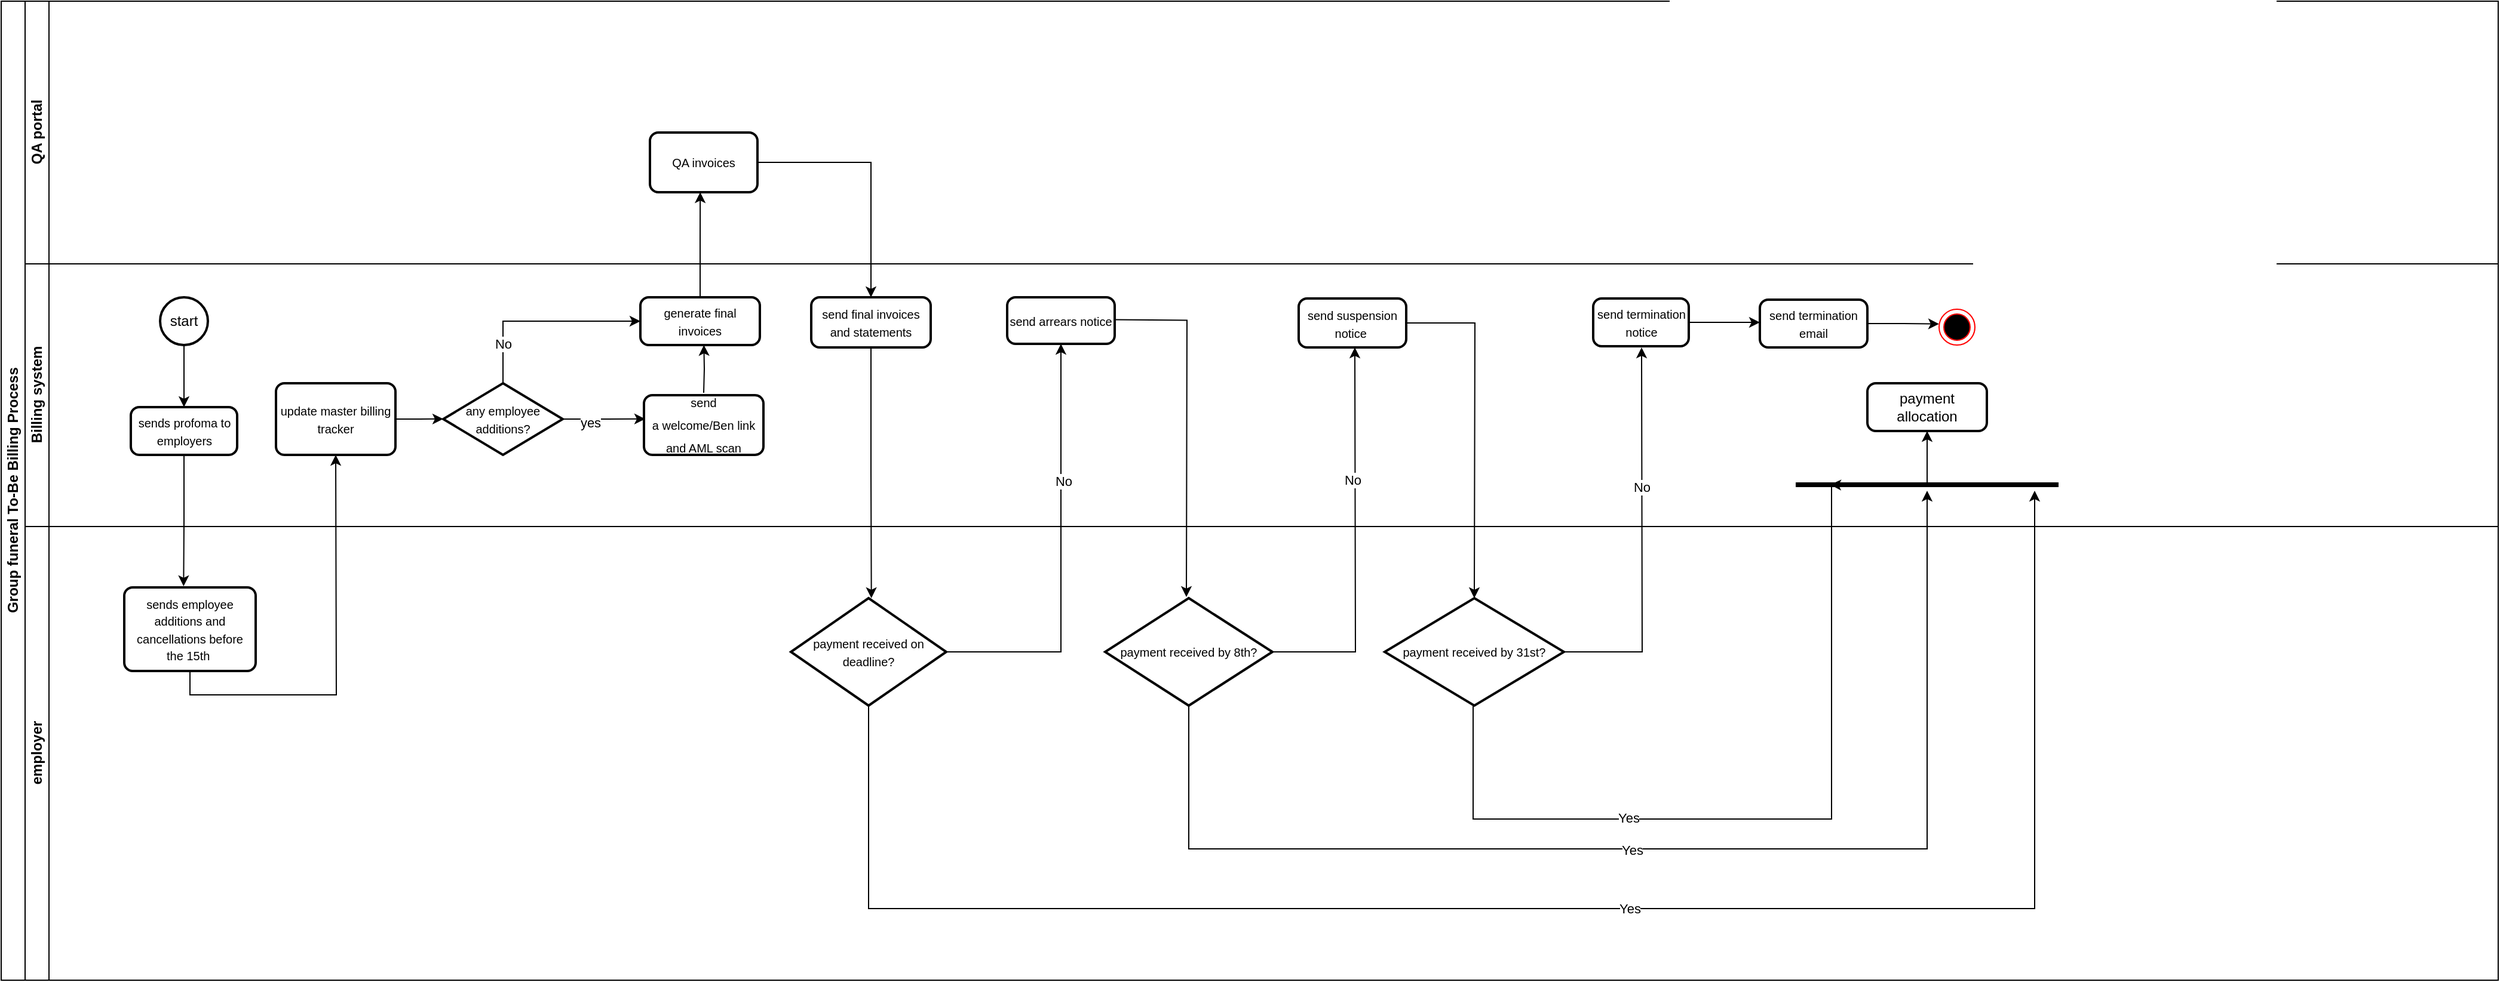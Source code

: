 <mxfile version="26.1.0">
  <diagram id="prtHgNgQTEPvFCAcTncT" name="Page-1">
    <mxGraphModel dx="2442" dy="857" grid="1" gridSize="10" guides="1" tooltips="1" connect="1" arrows="1" fold="1" page="1" pageScale="1" pageWidth="827" pageHeight="1169" math="0" shadow="0">
      <root>
        <mxCell id="0" />
        <mxCell id="1" parent="0" />
        <mxCell id="dNxyNK7c78bLwvsdeMH5-19" value="Group funeral To-Be Billing Process" style="swimlane;html=1;childLayout=stackLayout;resizeParent=1;resizeParentMax=0;horizontal=0;startSize=20;horizontalStack=0;" parent="1" vertex="1">
          <mxGeometry x="-400" y="120" width="2090" height="820" as="geometry" />
        </mxCell>
        <mxCell id="pw43H-0fuYo3hrAkm01h-94" value="QA portal" style="swimlane;html=1;startSize=20;horizontal=0;" vertex="1" parent="dNxyNK7c78bLwvsdeMH5-19">
          <mxGeometry x="20" width="2070" height="220" as="geometry" />
        </mxCell>
        <mxCell id="pw43H-0fuYo3hrAkm01h-101" value="&lt;font style=&quot;font-size: 10px;&quot;&gt;QA invoices&lt;/font&gt;" style="rounded=1;whiteSpace=wrap;html=1;absoluteArcSize=1;arcSize=14;strokeWidth=2;" vertex="1" parent="pw43H-0fuYo3hrAkm01h-94">
          <mxGeometry x="523" y="110" width="90" height="50" as="geometry" />
        </mxCell>
        <mxCell id="dNxyNK7c78bLwvsdeMH5-20" value="Billing system" style="swimlane;html=1;startSize=20;horizontal=0;" parent="dNxyNK7c78bLwvsdeMH5-19" vertex="1">
          <mxGeometry x="20" y="220" width="2070" height="220" as="geometry" />
        </mxCell>
        <mxCell id="pw43H-0fuYo3hrAkm01h-3" style="edgeStyle=orthogonalEdgeStyle;rounded=0;orthogonalLoop=1;jettySize=auto;html=1;exitX=0.5;exitY=1;exitDx=0;exitDy=0;" edge="1" parent="dNxyNK7c78bLwvsdeMH5-20" source="BcFGD0WW04qHaMd6meB6-10">
          <mxGeometry relative="1" as="geometry">
            <mxPoint x="132.667" y="270" as="targetPoint" />
          </mxGeometry>
        </mxCell>
        <mxCell id="BcFGD0WW04qHaMd6meB6-10" value="&lt;span style=&quot;font-family: Aptos, sans-serif;&quot; lang=&quot;EN-US&quot;&gt;&lt;font style=&quot;font-size: 10px;&quot;&gt;sends profoma to employers&lt;/font&gt;&lt;/span&gt;" style="rounded=1;whiteSpace=wrap;html=1;absoluteArcSize=1;arcSize=14;strokeWidth=2;" parent="dNxyNK7c78bLwvsdeMH5-20" vertex="1">
          <mxGeometry x="88.5" y="120" width="89" height="40" as="geometry" />
        </mxCell>
        <mxCell id="pw43H-0fuYo3hrAkm01h-2" style="edgeStyle=orthogonalEdgeStyle;rounded=0;orthogonalLoop=1;jettySize=auto;html=1;exitX=0.5;exitY=1;exitDx=0;exitDy=0;exitPerimeter=0;entryX=0.5;entryY=0;entryDx=0;entryDy=0;" edge="1" parent="dNxyNK7c78bLwvsdeMH5-20" source="BcFGD0WW04qHaMd6meB6-17" target="BcFGD0WW04qHaMd6meB6-10">
          <mxGeometry relative="1" as="geometry" />
        </mxCell>
        <mxCell id="BcFGD0WW04qHaMd6meB6-17" value="start" style="strokeWidth=2;html=1;shape=mxgraph.flowchart.start_2;whiteSpace=wrap;" parent="dNxyNK7c78bLwvsdeMH5-20" vertex="1">
          <mxGeometry x="113" y="28" width="40" height="40" as="geometry" />
        </mxCell>
        <mxCell id="pw43H-0fuYo3hrAkm01h-100" style="edgeStyle=orthogonalEdgeStyle;rounded=0;orthogonalLoop=1;jettySize=auto;html=1;exitX=0.5;exitY=0;exitDx=0;exitDy=0;" edge="1" parent="dNxyNK7c78bLwvsdeMH5-20" source="t0UmOrOMIOyCs7az6NML-20">
          <mxGeometry relative="1" as="geometry">
            <mxPoint x="565.077" y="-60" as="targetPoint" />
          </mxGeometry>
        </mxCell>
        <mxCell id="t0UmOrOMIOyCs7az6NML-20" value="&lt;font style=&quot;font-size: 10px;&quot;&gt;generate final invoices&lt;/font&gt;" style="rounded=1;whiteSpace=wrap;html=1;absoluteArcSize=1;arcSize=14;strokeWidth=2;" parent="dNxyNK7c78bLwvsdeMH5-20" vertex="1">
          <mxGeometry x="515" y="28" width="100" height="40" as="geometry" />
        </mxCell>
        <mxCell id="pw43H-0fuYo3hrAkm01h-62" style="edgeStyle=orthogonalEdgeStyle;rounded=0;orthogonalLoop=1;jettySize=auto;html=1;exitX=0.5;exitY=1;exitDx=0;exitDy=0;" edge="1" parent="dNxyNK7c78bLwvsdeMH5-20" source="t0UmOrOMIOyCs7az6NML-22">
          <mxGeometry relative="1" as="geometry">
            <mxPoint x="708.333" y="280" as="targetPoint" />
            <mxPoint x="708" y="90" as="sourcePoint" />
          </mxGeometry>
        </mxCell>
        <mxCell id="t0UmOrOMIOyCs7az6NML-22" value="&lt;font style=&quot;font-size: 10px;&quot;&gt;send final invoices and statements&lt;/font&gt;" style="rounded=1;whiteSpace=wrap;html=1;absoluteArcSize=1;arcSize=14;strokeWidth=2;" parent="dNxyNK7c78bLwvsdeMH5-20" vertex="1">
          <mxGeometry x="658" y="28" width="100" height="42" as="geometry" />
        </mxCell>
        <mxCell id="pw43H-0fuYo3hrAkm01h-99" style="edgeStyle=orthogonalEdgeStyle;rounded=0;orthogonalLoop=1;jettySize=auto;html=1;exitX=0.5;exitY=0;exitDx=0;exitDy=0;" edge="1" parent="dNxyNK7c78bLwvsdeMH5-20">
          <mxGeometry relative="1" as="geometry">
            <mxPoint x="568.154" y="68" as="targetPoint" />
            <mxPoint x="568" y="108" as="sourcePoint" />
          </mxGeometry>
        </mxCell>
        <mxCell id="pw43H-0fuYo3hrAkm01h-11" value="&lt;span style=&quot;line-height: 150%; font-family: Aptos, sans-serif;&quot; lang=&quot;EN-US&quot;&gt;&lt;font style=&quot;font-size: 10px;&quot;&gt;send&lt;br/&gt;a welcome/Ben link and AML scan&lt;/font&gt;&lt;/span&gt;" style="rounded=1;whiteSpace=wrap;html=1;absoluteArcSize=1;arcSize=14;strokeWidth=2;" vertex="1" parent="dNxyNK7c78bLwvsdeMH5-20">
          <mxGeometry x="518" y="110" width="100" height="50" as="geometry" />
        </mxCell>
        <mxCell id="pw43H-0fuYo3hrAkm01h-18" style="edgeStyle=orthogonalEdgeStyle;rounded=0;orthogonalLoop=1;jettySize=auto;html=1;exitX=1;exitY=0.25;exitDx=0;exitDy=0;" edge="1" parent="dNxyNK7c78bLwvsdeMH5-20">
          <mxGeometry relative="1" as="geometry">
            <mxPoint x="972" y="279" as="targetPoint" />
            <mxPoint x="912" y="46.75" as="sourcePoint" />
          </mxGeometry>
        </mxCell>
        <mxCell id="t0UmOrOMIOyCs7az6NML-33" value="&lt;font style=&quot;font-size: 10px;&quot;&gt;send arrears notice&lt;/font&gt;" style="rounded=1;whiteSpace=wrap;html=1;absoluteArcSize=1;arcSize=14;strokeWidth=2;" parent="dNxyNK7c78bLwvsdeMH5-20" vertex="1">
          <mxGeometry x="822" y="28" width="90" height="39" as="geometry" />
        </mxCell>
        <mxCell id="pw43H-0fuYo3hrAkm01h-26" style="edgeStyle=orthogonalEdgeStyle;rounded=0;orthogonalLoop=1;jettySize=auto;html=1;exitX=1;exitY=0.5;exitDx=0;exitDy=0;" edge="1" parent="dNxyNK7c78bLwvsdeMH5-20" source="t0UmOrOMIOyCs7az6NML-44">
          <mxGeometry relative="1" as="geometry">
            <mxPoint x="1213" y="280" as="targetPoint" />
          </mxGeometry>
        </mxCell>
        <mxCell id="t0UmOrOMIOyCs7az6NML-44" value="&lt;font style=&quot;font-size: 10px;&quot;&gt;send suspension notice&amp;nbsp;&lt;/font&gt;" style="rounded=1;whiteSpace=wrap;html=1;absoluteArcSize=1;arcSize=14;strokeWidth=2;" parent="dNxyNK7c78bLwvsdeMH5-20" vertex="1">
          <mxGeometry x="1066" y="29" width="90" height="41" as="geometry" />
        </mxCell>
        <mxCell id="pw43H-0fuYo3hrAkm01h-53" style="edgeStyle=orthogonalEdgeStyle;rounded=0;orthogonalLoop=1;jettySize=auto;html=1;exitX=1;exitY=0.5;exitDx=0;exitDy=0;" edge="1" parent="dNxyNK7c78bLwvsdeMH5-20" source="t0UmOrOMIOyCs7az6NML-50">
          <mxGeometry relative="1" as="geometry">
            <mxPoint x="1452" y="49" as="targetPoint" />
          </mxGeometry>
        </mxCell>
        <mxCell id="t0UmOrOMIOyCs7az6NML-50" value="&lt;font style=&quot;font-size: 10px;&quot;&gt;send termination notice&lt;/font&gt;" style="rounded=1;whiteSpace=wrap;html=1;absoluteArcSize=1;arcSize=14;strokeWidth=2;" parent="dNxyNK7c78bLwvsdeMH5-20" vertex="1">
          <mxGeometry x="1312.5" y="29" width="80" height="40" as="geometry" />
        </mxCell>
        <mxCell id="pw43H-0fuYo3hrAkm01h-52" style="edgeStyle=orthogonalEdgeStyle;rounded=0;orthogonalLoop=1;jettySize=auto;html=1;" edge="1" parent="dNxyNK7c78bLwvsdeMH5-20" source="pw43H-0fuYo3hrAkm01h-51">
          <mxGeometry relative="1" as="geometry">
            <mxPoint x="1592" y="140" as="targetPoint" />
          </mxGeometry>
        </mxCell>
        <mxCell id="pw43H-0fuYo3hrAkm01h-51" value="" style="line;strokeWidth=4;html=1;perimeter=backbonePerimeter;points=[];outlineConnect=0;" vertex="1" parent="dNxyNK7c78bLwvsdeMH5-20">
          <mxGeometry x="1482" y="180" width="220" height="10" as="geometry" />
        </mxCell>
        <mxCell id="t0UmOrOMIOyCs7az6NML-61" value="payment allocation" style="rounded=1;whiteSpace=wrap;html=1;absoluteArcSize=1;arcSize=14;strokeWidth=2;" parent="dNxyNK7c78bLwvsdeMH5-20" vertex="1">
          <mxGeometry x="1542" y="100" width="100" height="40" as="geometry" />
        </mxCell>
        <mxCell id="pw43H-0fuYo3hrAkm01h-54" style="edgeStyle=orthogonalEdgeStyle;rounded=0;orthogonalLoop=1;jettySize=auto;html=1;exitX=1;exitY=0.5;exitDx=0;exitDy=0;" edge="1" parent="dNxyNK7c78bLwvsdeMH5-20" source="t0UmOrOMIOyCs7az6NML-60">
          <mxGeometry relative="1" as="geometry">
            <mxPoint x="1602" y="50.333" as="targetPoint" />
          </mxGeometry>
        </mxCell>
        <mxCell id="t0UmOrOMIOyCs7az6NML-60" value="&lt;font style=&quot;font-size: 10px;&quot;&gt;send termination email&lt;/font&gt;" style="rounded=1;whiteSpace=wrap;html=1;absoluteArcSize=1;arcSize=14;strokeWidth=2;" parent="dNxyNK7c78bLwvsdeMH5-20" vertex="1">
          <mxGeometry x="1452" y="30" width="90" height="40" as="geometry" />
        </mxCell>
        <mxCell id="pw43H-0fuYo3hrAkm01h-56" value="" style="ellipse;html=1;shape=endState;fillColor=#000000;strokeColor=#ff0000;" vertex="1" parent="dNxyNK7c78bLwvsdeMH5-20">
          <mxGeometry x="1602" y="38" width="30" height="30" as="geometry" />
        </mxCell>
        <mxCell id="pw43H-0fuYo3hrAkm01h-81" style="edgeStyle=orthogonalEdgeStyle;rounded=0;orthogonalLoop=1;jettySize=auto;html=1;exitX=1;exitY=0.5;exitDx=0;exitDy=0;" edge="1" parent="dNxyNK7c78bLwvsdeMH5-20" source="pw43H-0fuYo3hrAkm01h-8">
          <mxGeometry relative="1" as="geometry">
            <mxPoint x="350" y="129.889" as="targetPoint" />
          </mxGeometry>
        </mxCell>
        <mxCell id="pw43H-0fuYo3hrAkm01h-8" value="&lt;font style=&quot;font-size: 10px;&quot;&gt;update master billing tracker&lt;/font&gt;" style="rounded=1;whiteSpace=wrap;html=1;absoluteArcSize=1;arcSize=14;strokeWidth=2;" vertex="1" parent="dNxyNK7c78bLwvsdeMH5-20">
          <mxGeometry x="210" y="100" width="100" height="60" as="geometry" />
        </mxCell>
        <mxCell id="pw43H-0fuYo3hrAkm01h-67" style="edgeStyle=orthogonalEdgeStyle;rounded=0;orthogonalLoop=1;jettySize=auto;html=1;exitX=0.5;exitY=0;exitDx=0;exitDy=0;exitPerimeter=0;entryX=0;entryY=0.5;entryDx=0;entryDy=0;" edge="1" parent="dNxyNK7c78bLwvsdeMH5-20" source="pw43H-0fuYo3hrAkm01h-66" target="t0UmOrOMIOyCs7az6NML-20">
          <mxGeometry relative="1" as="geometry" />
        </mxCell>
        <mxCell id="pw43H-0fuYo3hrAkm01h-83" value="No" style="edgeLabel;html=1;align=center;verticalAlign=middle;resizable=0;points=[];" vertex="1" connectable="0" parent="pw43H-0fuYo3hrAkm01h-67">
          <mxGeometry x="-0.606" relative="1" as="geometry">
            <mxPoint as="offset" />
          </mxGeometry>
        </mxCell>
        <mxCell id="pw43H-0fuYo3hrAkm01h-79" style="edgeStyle=orthogonalEdgeStyle;rounded=0;orthogonalLoop=1;jettySize=auto;html=1;exitX=1;exitY=0.5;exitDx=0;exitDy=0;exitPerimeter=0;" edge="1" parent="dNxyNK7c78bLwvsdeMH5-20" source="pw43H-0fuYo3hrAkm01h-66">
          <mxGeometry relative="1" as="geometry">
            <mxPoint x="519" y="129.889" as="targetPoint" />
            <mxPoint x="479" y="130" as="sourcePoint" />
          </mxGeometry>
        </mxCell>
        <mxCell id="pw43H-0fuYo3hrAkm01h-82" value="yes" style="edgeLabel;html=1;align=center;verticalAlign=middle;resizable=0;points=[];" vertex="1" connectable="0" parent="pw43H-0fuYo3hrAkm01h-79">
          <mxGeometry x="-0.354" y="-3" relative="1" as="geometry">
            <mxPoint as="offset" />
          </mxGeometry>
        </mxCell>
        <mxCell id="pw43H-0fuYo3hrAkm01h-66" value="&lt;font style=&quot;font-size: 10px;&quot;&gt;any employee additions?&lt;/font&gt;" style="strokeWidth=2;html=1;shape=mxgraph.flowchart.decision;whiteSpace=wrap;" vertex="1" parent="dNxyNK7c78bLwvsdeMH5-20">
          <mxGeometry x="350" y="100" width="100" height="60" as="geometry" />
        </mxCell>
        <mxCell id="dNxyNK7c78bLwvsdeMH5-21" value="employer" style="swimlane;html=1;startSize=20;horizontal=0;" parent="dNxyNK7c78bLwvsdeMH5-19" vertex="1">
          <mxGeometry x="20" y="440" width="2070" height="380" as="geometry" />
        </mxCell>
        <mxCell id="pw43H-0fuYo3hrAkm01h-63" style="edgeStyle=orthogonalEdgeStyle;rounded=0;orthogonalLoop=1;jettySize=auto;html=1;exitX=0.5;exitY=1;exitDx=0;exitDy=0;" edge="1" parent="dNxyNK7c78bLwvsdeMH5-21" source="pw43H-0fuYo3hrAkm01h-4">
          <mxGeometry relative="1" as="geometry">
            <mxPoint x="260" y="-60" as="targetPoint" />
          </mxGeometry>
        </mxCell>
        <mxCell id="pw43H-0fuYo3hrAkm01h-4" value="&lt;font style=&quot;font-size: 10px;&quot;&gt;sends employee&lt;br&gt;additions and &lt;br&gt;cancellations before &lt;br&gt;the 15th&amp;nbsp;&lt;/font&gt;" style="rounded=1;whiteSpace=wrap;html=1;absoluteArcSize=1;arcSize=14;strokeWidth=2;" vertex="1" parent="dNxyNK7c78bLwvsdeMH5-21">
          <mxGeometry x="83" y="51" width="110" height="70" as="geometry" />
        </mxCell>
        <mxCell id="pw43H-0fuYo3hrAkm01h-44" style="edgeStyle=orthogonalEdgeStyle;rounded=0;orthogonalLoop=1;jettySize=auto;html=1;exitX=0.5;exitY=1;exitDx=0;exitDy=0;exitPerimeter=0;" edge="1" parent="dNxyNK7c78bLwvsdeMH5-21" source="t0UmOrOMIOyCs7az6NML-31">
          <mxGeometry relative="1" as="geometry">
            <mxPoint x="1682" y="-30" as="targetPoint" />
            <mxPoint x="706" y="190" as="sourcePoint" />
            <Array as="points">
              <mxPoint x="706" y="320" />
              <mxPoint x="1682" y="320" />
            </Array>
          </mxGeometry>
        </mxCell>
        <mxCell id="pw43H-0fuYo3hrAkm01h-49" value="Yes" style="edgeLabel;html=1;align=center;verticalAlign=middle;resizable=0;points=[];" vertex="1" connectable="0" parent="pw43H-0fuYo3hrAkm01h-44">
          <mxGeometry x="0.078" relative="1" as="geometry">
            <mxPoint as="offset" />
          </mxGeometry>
        </mxCell>
        <mxCell id="t0UmOrOMIOyCs7az6NML-31" value="&lt;font style=&quot;font-size: 10px;&quot;&gt;payment received on deadline?&lt;/font&gt;" style="strokeWidth=2;html=1;shape=mxgraph.flowchart.decision;whiteSpace=wrap;" parent="dNxyNK7c78bLwvsdeMH5-21" vertex="1">
          <mxGeometry x="641" y="60" width="130" height="90" as="geometry" />
        </mxCell>
        <mxCell id="pw43H-0fuYo3hrAkm01h-19" style="edgeStyle=orthogonalEdgeStyle;rounded=0;orthogonalLoop=1;jettySize=auto;html=1;exitX=1;exitY=0.5;exitDx=0;exitDy=0;exitPerimeter=0;" edge="1" parent="dNxyNK7c78bLwvsdeMH5-21" source="t0UmOrOMIOyCs7az6NML-36">
          <mxGeometry relative="1" as="geometry">
            <mxPoint x="1113" y="-150" as="targetPoint" />
            <mxPoint x="1005" y="105" as="sourcePoint" />
          </mxGeometry>
        </mxCell>
        <mxCell id="pw43H-0fuYo3hrAkm01h-23" value="No" style="edgeLabel;html=1;align=center;verticalAlign=middle;resizable=0;points=[];" vertex="1" connectable="0" parent="pw43H-0fuYo3hrAkm01h-19">
          <mxGeometry x="0.315" y="2" relative="1" as="geometry">
            <mxPoint as="offset" />
          </mxGeometry>
        </mxCell>
        <mxCell id="pw43H-0fuYo3hrAkm01h-43" style="edgeStyle=orthogonalEdgeStyle;rounded=0;orthogonalLoop=1;jettySize=auto;html=1;exitX=0.5;exitY=1;exitDx=0;exitDy=0;exitPerimeter=0;" edge="1" parent="dNxyNK7c78bLwvsdeMH5-21" source="t0UmOrOMIOyCs7az6NML-36">
          <mxGeometry relative="1" as="geometry">
            <mxPoint x="1592" y="-30" as="targetPoint" />
            <mxPoint x="974" y="220" as="sourcePoint" />
            <Array as="points">
              <mxPoint x="974" y="270" />
              <mxPoint x="1592" y="270" />
            </Array>
          </mxGeometry>
        </mxCell>
        <mxCell id="pw43H-0fuYo3hrAkm01h-48" value="Yes" style="edgeLabel;html=1;align=center;verticalAlign=middle;resizable=0;points=[];" vertex="1" connectable="0" parent="pw43H-0fuYo3hrAkm01h-43">
          <mxGeometry x="-0.055" y="-1" relative="1" as="geometry">
            <mxPoint as="offset" />
          </mxGeometry>
        </mxCell>
        <mxCell id="t0UmOrOMIOyCs7az6NML-36" value="&lt;font style=&quot;font-size: 10px;&quot;&gt;payment received by 8th?&lt;/font&gt;" style="strokeWidth=2;html=1;shape=mxgraph.flowchart.decision;whiteSpace=wrap;" parent="dNxyNK7c78bLwvsdeMH5-21" vertex="1">
          <mxGeometry x="904" y="60" width="140" height="90" as="geometry" />
        </mxCell>
        <mxCell id="pw43H-0fuYo3hrAkm01h-27" style="edgeStyle=orthogonalEdgeStyle;rounded=0;orthogonalLoop=1;jettySize=auto;html=1;exitX=1;exitY=0.5;exitDx=0;exitDy=0;exitPerimeter=0;" edge="1" parent="dNxyNK7c78bLwvsdeMH5-21" source="t0UmOrOMIOyCs7az6NML-47">
          <mxGeometry relative="1" as="geometry">
            <mxPoint x="1353" y="-150" as="targetPoint" />
          </mxGeometry>
        </mxCell>
        <mxCell id="pw43H-0fuYo3hrAkm01h-28" value="No" style="edgeLabel;html=1;align=center;verticalAlign=middle;resizable=0;points=[];" vertex="1" connectable="0" parent="pw43H-0fuYo3hrAkm01h-27">
          <mxGeometry x="0.272" relative="1" as="geometry">
            <mxPoint as="offset" />
          </mxGeometry>
        </mxCell>
        <mxCell id="pw43H-0fuYo3hrAkm01h-37" style="edgeStyle=orthogonalEdgeStyle;rounded=0;orthogonalLoop=1;jettySize=auto;html=1;exitX=0.5;exitY=1;exitDx=0;exitDy=0;exitPerimeter=0;" edge="1" parent="dNxyNK7c78bLwvsdeMH5-21" source="t0UmOrOMIOyCs7az6NML-47">
          <mxGeometry relative="1" as="geometry">
            <mxPoint x="1511" y="-35.03" as="targetPoint" />
            <mxPoint x="1212" y="174.97" as="sourcePoint" />
            <Array as="points">
              <mxPoint x="1212" y="245" />
              <mxPoint x="1512" y="245" />
              <mxPoint x="1512" y="-35" />
            </Array>
          </mxGeometry>
        </mxCell>
        <mxCell id="pw43H-0fuYo3hrAkm01h-47" value="Yes" style="edgeLabel;html=1;align=center;verticalAlign=middle;resizable=0;points=[];" vertex="1" connectable="0" parent="pw43H-0fuYo3hrAkm01h-37">
          <mxGeometry x="-0.33" y="1" relative="1" as="geometry">
            <mxPoint x="-1" as="offset" />
          </mxGeometry>
        </mxCell>
        <mxCell id="t0UmOrOMIOyCs7az6NML-47" value="&lt;font style=&quot;font-size: 10px;&quot;&gt;payment received by 31st?&lt;/font&gt;" style="strokeWidth=2;html=1;shape=mxgraph.flowchart.decision;whiteSpace=wrap;" parent="dNxyNK7c78bLwvsdeMH5-21" vertex="1">
          <mxGeometry x="1138" y="60" width="150" height="90" as="geometry" />
        </mxCell>
        <mxCell id="pw43H-0fuYo3hrAkm01h-16" style="edgeStyle=orthogonalEdgeStyle;rounded=0;orthogonalLoop=1;jettySize=auto;html=1;exitX=1;exitY=0.5;exitDx=0;exitDy=0;exitPerimeter=0;entryX=0.5;entryY=1;entryDx=0;entryDy=0;" edge="1" parent="dNxyNK7c78bLwvsdeMH5-19" source="t0UmOrOMIOyCs7az6NML-31" target="t0UmOrOMIOyCs7az6NML-33">
          <mxGeometry relative="1" as="geometry">
            <mxPoint x="892" y="70" as="targetPoint" />
          </mxGeometry>
        </mxCell>
        <mxCell id="pw43H-0fuYo3hrAkm01h-30" value="No" style="edgeLabel;html=1;align=center;verticalAlign=middle;resizable=0;points=[];" vertex="1" connectable="0" parent="pw43H-0fuYo3hrAkm01h-16">
          <mxGeometry x="0.354" y="-2" relative="1" as="geometry">
            <mxPoint as="offset" />
          </mxGeometry>
        </mxCell>
        <mxCell id="pw43H-0fuYo3hrAkm01h-102" style="edgeStyle=orthogonalEdgeStyle;rounded=0;orthogonalLoop=1;jettySize=auto;html=1;exitX=1;exitY=0.5;exitDx=0;exitDy=0;entryX=0.5;entryY=0;entryDx=0;entryDy=0;" edge="1" parent="dNxyNK7c78bLwvsdeMH5-19" source="pw43H-0fuYo3hrAkm01h-101" target="t0UmOrOMIOyCs7az6NML-22">
          <mxGeometry relative="1" as="geometry" />
        </mxCell>
      </root>
    </mxGraphModel>
  </diagram>
</mxfile>
